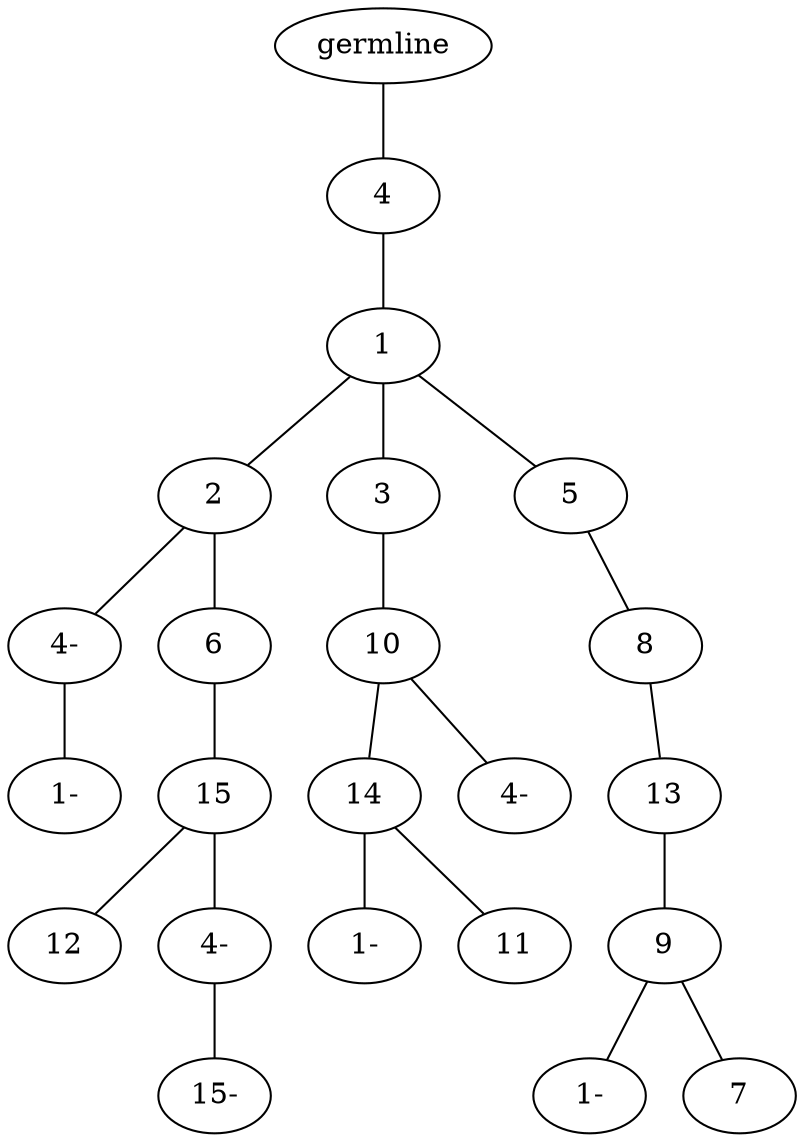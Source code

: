 graph tree {
    "140265077830896" [label="germline"];
    "140265077849584" [label="4"];
    "140265077850064" [label="1"];
    "140265076965872" [label="2"];
    "140265076966160" [label="4-"];
    "140265076966352" [label="1-"];
    "140265076966976" [label="6"];
    "140265076966592" [label="15"];
    "140265076966880" [label="12"];
    "140265076966832" [label="4-"];
    "140265076966928" [label="15-"];
    "140265076967264" [label="3"];
    "140265076965680" [label="10"];
    "140265076967312" [label="14"];
    "140265076967744" [label="1-"];
    "140265076967504" [label="11"];
    "140265076968704" [label="4-"];
    "140265076967456" [label="5"];
    "140265076967936" [label="8"];
    "140265077849440" [label="13"];
    "140265077849728" [label="9"];
    "140265077849920" [label="1-"];
    "140265076966016" [label="7"];
    "140265077830896" -- "140265077849584";
    "140265077849584" -- "140265077850064";
    "140265077850064" -- "140265076965872";
    "140265077850064" -- "140265076967264";
    "140265077850064" -- "140265076967456";
    "140265076965872" -- "140265076966160";
    "140265076965872" -- "140265076966976";
    "140265076966160" -- "140265076966352";
    "140265076966976" -- "140265076966592";
    "140265076966592" -- "140265076966880";
    "140265076966592" -- "140265076966832";
    "140265076966832" -- "140265076966928";
    "140265076967264" -- "140265076965680";
    "140265076965680" -- "140265076967312";
    "140265076965680" -- "140265076968704";
    "140265076967312" -- "140265076967744";
    "140265076967312" -- "140265076967504";
    "140265076967456" -- "140265076967936";
    "140265076967936" -- "140265077849440";
    "140265077849440" -- "140265077849728";
    "140265077849728" -- "140265077849920";
    "140265077849728" -- "140265076966016";
}
